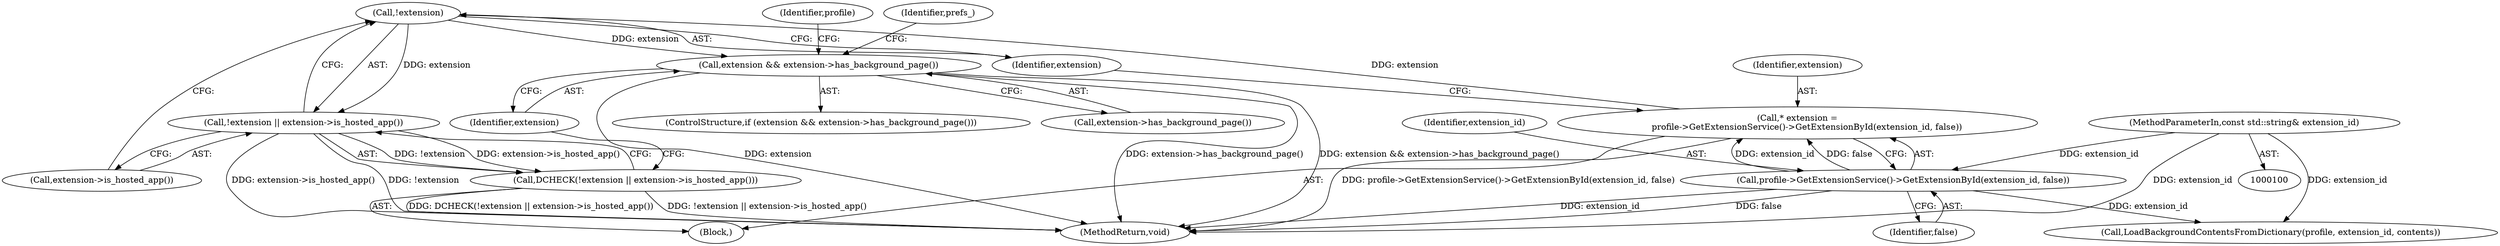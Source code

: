 digraph "0_Chrome_a03d4448faf2c40f4ef444a88cb9aace5b98e8c4_0@pointer" {
"1000112" [label="(Call,!extension)"];
"1000105" [label="(Call,* extension =\n       profile->GetExtensionService()->GetExtensionById(extension_id, false))"];
"1000107" [label="(Call,profile->GetExtensionService()->GetExtensionById(extension_id, false))"];
"1000102" [label="(MethodParameterIn,const std::string& extension_id)"];
"1000111" [label="(Call,!extension || extension->is_hosted_app())"];
"1000110" [label="(Call,DCHECK(!extension || extension->is_hosted_app()))"];
"1000116" [label="(Call,extension && extension->has_background_page())"];
"1000121" [label="(Identifier,profile)"];
"1000110" [label="(Call,DCHECK(!extension || extension->is_hosted_app()))"];
"1000107" [label="(Call,profile->GetExtensionService()->GetExtensionById(extension_id, false))"];
"1000114" [label="(Call,extension->is_hosted_app())"];
"1000113" [label="(Identifier,extension)"];
"1000145" [label="(MethodReturn,void)"];
"1000112" [label="(Call,!extension)"];
"1000106" [label="(Identifier,extension)"];
"1000103" [label="(Block,)"];
"1000105" [label="(Call,* extension =\n       profile->GetExtensionService()->GetExtensionById(extension_id, false))"];
"1000115" [label="(ControlStructure,if (extension && extension->has_background_page()))"];
"1000130" [label="(Identifier,prefs_)"];
"1000116" [label="(Call,extension && extension->has_background_page())"];
"1000118" [label="(Call,extension->has_background_page())"];
"1000111" [label="(Call,!extension || extension->is_hosted_app())"];
"1000102" [label="(MethodParameterIn,const std::string& extension_id)"];
"1000117" [label="(Identifier,extension)"];
"1000109" [label="(Identifier,false)"];
"1000108" [label="(Identifier,extension_id)"];
"1000141" [label="(Call,LoadBackgroundContentsFromDictionary(profile, extension_id, contents))"];
"1000112" -> "1000111"  [label="AST: "];
"1000112" -> "1000113"  [label="CFG: "];
"1000113" -> "1000112"  [label="AST: "];
"1000114" -> "1000112"  [label="CFG: "];
"1000111" -> "1000112"  [label="CFG: "];
"1000112" -> "1000111"  [label="DDG: extension"];
"1000105" -> "1000112"  [label="DDG: extension"];
"1000112" -> "1000116"  [label="DDG: extension"];
"1000105" -> "1000103"  [label="AST: "];
"1000105" -> "1000107"  [label="CFG: "];
"1000106" -> "1000105"  [label="AST: "];
"1000107" -> "1000105"  [label="AST: "];
"1000113" -> "1000105"  [label="CFG: "];
"1000105" -> "1000145"  [label="DDG: profile->GetExtensionService()->GetExtensionById(extension_id, false)"];
"1000107" -> "1000105"  [label="DDG: extension_id"];
"1000107" -> "1000105"  [label="DDG: false"];
"1000107" -> "1000109"  [label="CFG: "];
"1000108" -> "1000107"  [label="AST: "];
"1000109" -> "1000107"  [label="AST: "];
"1000107" -> "1000145"  [label="DDG: extension_id"];
"1000107" -> "1000145"  [label="DDG: false"];
"1000102" -> "1000107"  [label="DDG: extension_id"];
"1000107" -> "1000141"  [label="DDG: extension_id"];
"1000102" -> "1000100"  [label="AST: "];
"1000102" -> "1000145"  [label="DDG: extension_id"];
"1000102" -> "1000141"  [label="DDG: extension_id"];
"1000111" -> "1000110"  [label="AST: "];
"1000111" -> "1000114"  [label="CFG: "];
"1000114" -> "1000111"  [label="AST: "];
"1000110" -> "1000111"  [label="CFG: "];
"1000111" -> "1000145"  [label="DDG: extension->is_hosted_app()"];
"1000111" -> "1000145"  [label="DDG: !extension"];
"1000111" -> "1000110"  [label="DDG: !extension"];
"1000111" -> "1000110"  [label="DDG: extension->is_hosted_app()"];
"1000110" -> "1000103"  [label="AST: "];
"1000117" -> "1000110"  [label="CFG: "];
"1000110" -> "1000145"  [label="DDG: DCHECK(!extension || extension->is_hosted_app())"];
"1000110" -> "1000145"  [label="DDG: !extension || extension->is_hosted_app()"];
"1000116" -> "1000115"  [label="AST: "];
"1000116" -> "1000117"  [label="CFG: "];
"1000116" -> "1000118"  [label="CFG: "];
"1000117" -> "1000116"  [label="AST: "];
"1000118" -> "1000116"  [label="AST: "];
"1000121" -> "1000116"  [label="CFG: "];
"1000130" -> "1000116"  [label="CFG: "];
"1000116" -> "1000145"  [label="DDG: extension"];
"1000116" -> "1000145"  [label="DDG: extension->has_background_page()"];
"1000116" -> "1000145"  [label="DDG: extension && extension->has_background_page()"];
}
